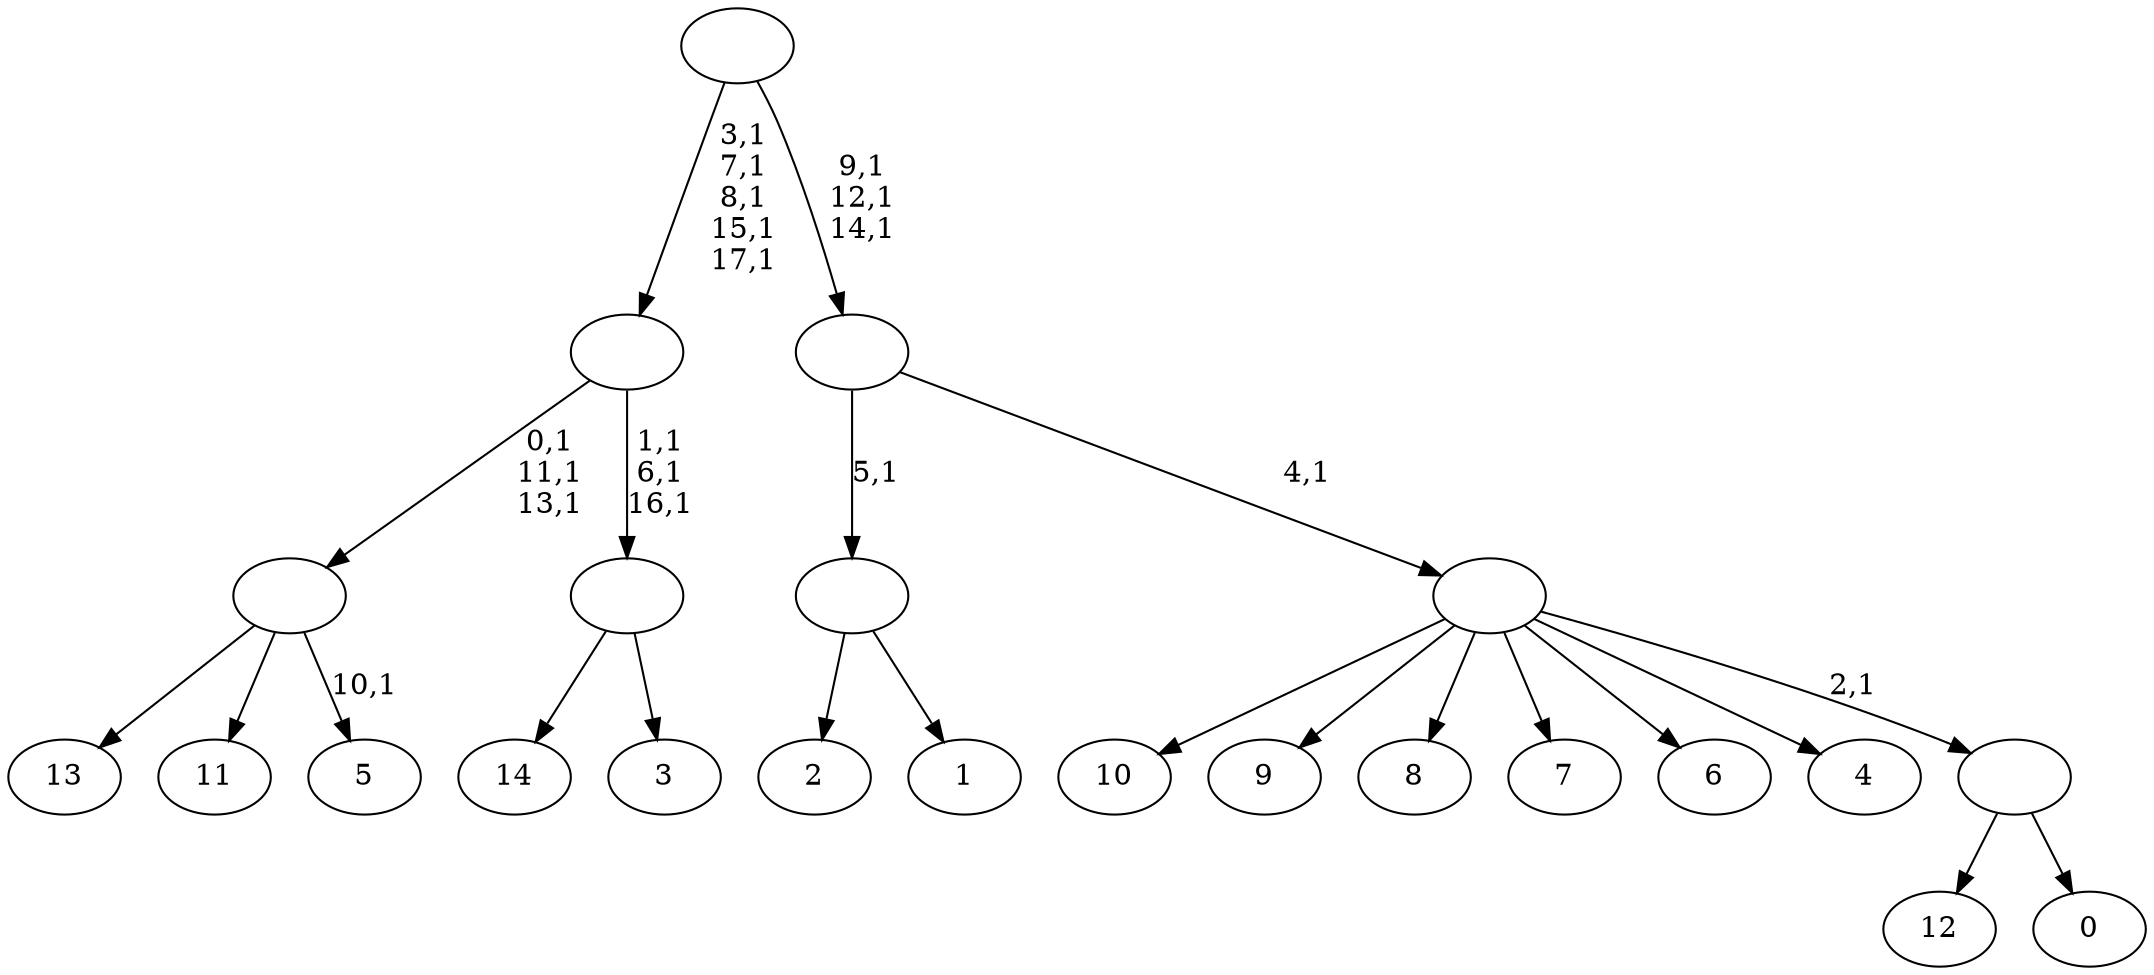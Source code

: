 digraph T {
	33 [label="14"]
	32 [label="13"]
	31 [label="12"]
	30 [label="11"]
	29 [label="10"]
	28 [label="9"]
	27 [label="8"]
	26 [label="7"]
	25 [label="6"]
	24 [label="5"]
	22 [label=""]
	19 [label="4"]
	18 [label="3"]
	17 [label=""]
	14 [label=""]
	9 [label="2"]
	8 [label="1"]
	7 [label=""]
	6 [label="0"]
	5 [label=""]
	4 [label=""]
	3 [label=""]
	0 [label=""]
	22 -> 24 [label="10,1"]
	22 -> 32 [label=""]
	22 -> 30 [label=""]
	17 -> 33 [label=""]
	17 -> 18 [label=""]
	14 -> 17 [label="1,1\n6,1\n16,1"]
	14 -> 22 [label="0,1\n11,1\n13,1"]
	7 -> 9 [label=""]
	7 -> 8 [label=""]
	5 -> 31 [label=""]
	5 -> 6 [label=""]
	4 -> 29 [label=""]
	4 -> 28 [label=""]
	4 -> 27 [label=""]
	4 -> 26 [label=""]
	4 -> 25 [label=""]
	4 -> 19 [label=""]
	4 -> 5 [label="2,1"]
	3 -> 7 [label="5,1"]
	3 -> 4 [label="4,1"]
	0 -> 3 [label="9,1\n12,1\n14,1"]
	0 -> 14 [label="3,1\n7,1\n8,1\n15,1\n17,1"]
}
